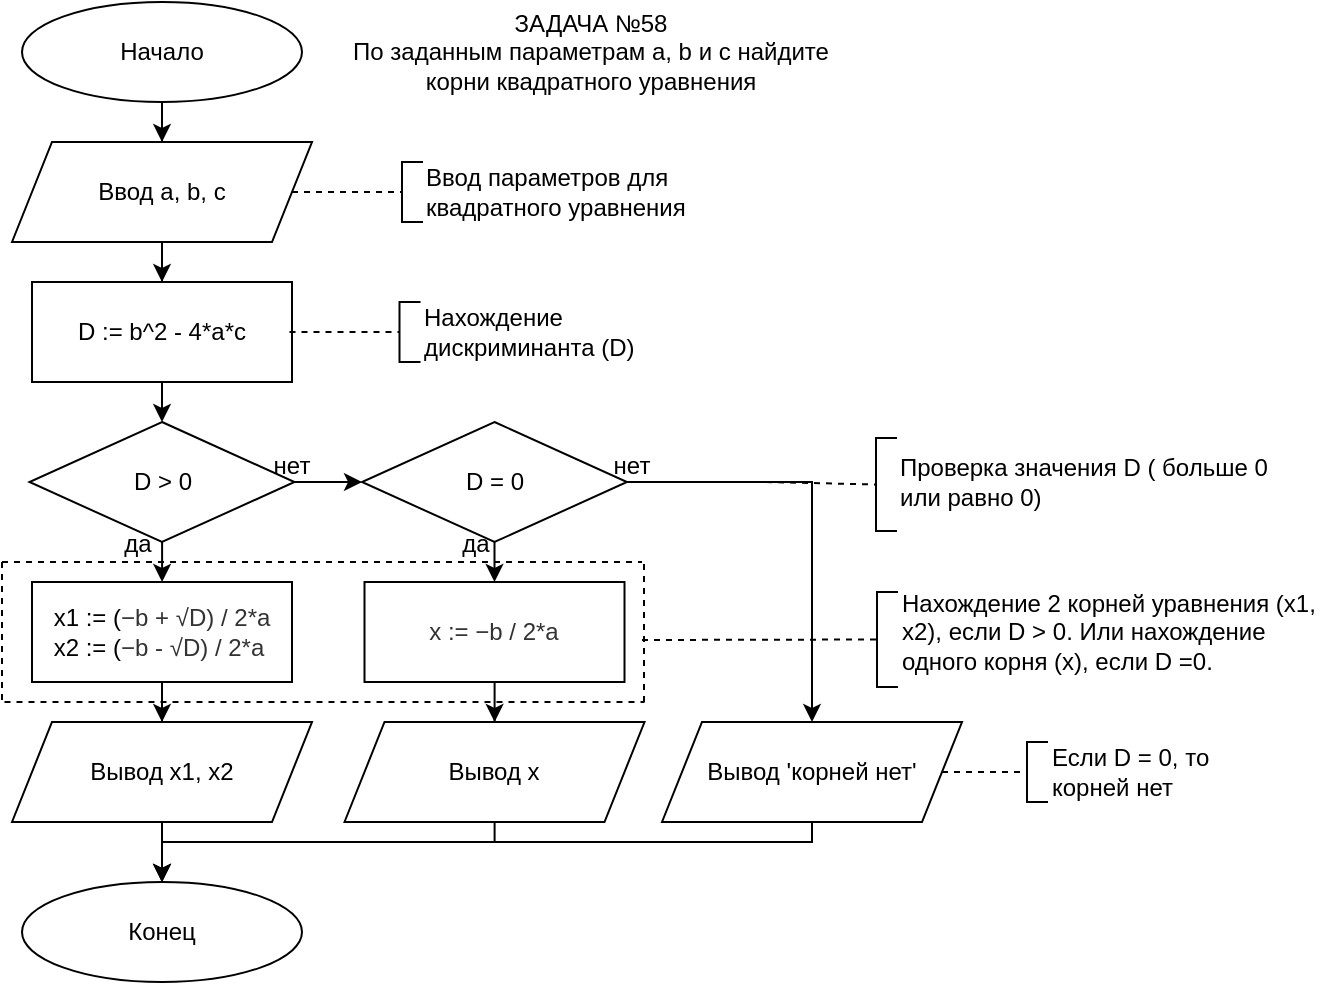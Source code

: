 <mxfile version="25.0.3">
  <diagram name="Страница — 1" id="q7YFhV1bXRWW1fUIAIux">
    <mxGraphModel dx="1290" dy="567" grid="1" gridSize="10" guides="1" tooltips="1" connect="1" arrows="1" fold="1" page="1" pageScale="1" pageWidth="827" pageHeight="1169" math="0" shadow="0">
      <root>
        <mxCell id="0" />
        <mxCell id="1" parent="0" />
        <mxCell id="elJjlRm6JyyPoK9hh2Qn-6" style="edgeStyle=orthogonalEdgeStyle;rounded=0;orthogonalLoop=1;jettySize=auto;html=1;" parent="1" source="elJjlRm6JyyPoK9hh2Qn-1" target="elJjlRm6JyyPoK9hh2Qn-2" edge="1">
          <mxGeometry relative="1" as="geometry" />
        </mxCell>
        <mxCell id="elJjlRm6JyyPoK9hh2Qn-1" value="Начало" style="ellipse;whiteSpace=wrap;html=1;" parent="1" vertex="1">
          <mxGeometry x="100" y="60" width="140" height="50" as="geometry" />
        </mxCell>
        <mxCell id="elJjlRm6JyyPoK9hh2Qn-7" style="edgeStyle=orthogonalEdgeStyle;rounded=0;orthogonalLoop=1;jettySize=auto;html=1;" parent="1" source="elJjlRm6JyyPoK9hh2Qn-2" target="elJjlRm6JyyPoK9hh2Qn-3" edge="1">
          <mxGeometry relative="1" as="geometry" />
        </mxCell>
        <mxCell id="elJjlRm6JyyPoK9hh2Qn-2" value="Ввод a, b, c" style="shape=parallelogram;perimeter=parallelogramPerimeter;whiteSpace=wrap;html=1;fixedSize=1;" parent="1" vertex="1">
          <mxGeometry x="95" y="130" width="150" height="50" as="geometry" />
        </mxCell>
        <mxCell id="elJjlRm6JyyPoK9hh2Qn-26" style="edgeStyle=orthogonalEdgeStyle;rounded=0;orthogonalLoop=1;jettySize=auto;html=1;" parent="1" source="elJjlRm6JyyPoK9hh2Qn-3" target="elJjlRm6JyyPoK9hh2Qn-8" edge="1">
          <mxGeometry relative="1" as="geometry" />
        </mxCell>
        <mxCell id="elJjlRm6JyyPoK9hh2Qn-3" value="D := b^2 - 4*a*c" style="rounded=0;whiteSpace=wrap;html=1;" parent="1" vertex="1">
          <mxGeometry x="105" y="200" width="130" height="50" as="geometry" />
        </mxCell>
        <mxCell id="elJjlRm6JyyPoK9hh2Qn-11" style="edgeStyle=orthogonalEdgeStyle;rounded=0;orthogonalLoop=1;jettySize=auto;html=1;" parent="1" source="elJjlRm6JyyPoK9hh2Qn-8" target="elJjlRm6JyyPoK9hh2Qn-10" edge="1">
          <mxGeometry relative="1" as="geometry" />
        </mxCell>
        <mxCell id="elJjlRm6JyyPoK9hh2Qn-13" style="edgeStyle=orthogonalEdgeStyle;rounded=0;orthogonalLoop=1;jettySize=auto;html=1;" parent="1" source="elJjlRm6JyyPoK9hh2Qn-8" target="elJjlRm6JyyPoK9hh2Qn-12" edge="1">
          <mxGeometry relative="1" as="geometry" />
        </mxCell>
        <mxCell id="elJjlRm6JyyPoK9hh2Qn-8" value="D &amp;gt; 0" style="rhombus;whiteSpace=wrap;html=1;" parent="1" vertex="1">
          <mxGeometry x="103.75" y="270" width="132.5" height="60" as="geometry" />
        </mxCell>
        <mxCell id="elJjlRm6JyyPoK9hh2Qn-17" style="edgeStyle=orthogonalEdgeStyle;rounded=0;orthogonalLoop=1;jettySize=auto;html=1;" parent="1" source="elJjlRm6JyyPoK9hh2Qn-10" target="elJjlRm6JyyPoK9hh2Qn-16" edge="1">
          <mxGeometry relative="1" as="geometry" />
        </mxCell>
        <mxCell id="elJjlRm6JyyPoK9hh2Qn-21" style="edgeStyle=orthogonalEdgeStyle;rounded=0;orthogonalLoop=1;jettySize=auto;html=1;" parent="1" source="elJjlRm6JyyPoK9hh2Qn-10" target="elJjlRm6JyyPoK9hh2Qn-20" edge="1">
          <mxGeometry relative="1" as="geometry" />
        </mxCell>
        <mxCell id="elJjlRm6JyyPoK9hh2Qn-10" value="D = 0" style="rhombus;whiteSpace=wrap;html=1;" parent="1" vertex="1">
          <mxGeometry x="270" y="270" width="132.5" height="60" as="geometry" />
        </mxCell>
        <mxCell id="elJjlRm6JyyPoK9hh2Qn-15" style="edgeStyle=orthogonalEdgeStyle;rounded=0;orthogonalLoop=1;jettySize=auto;html=1;" parent="1" source="elJjlRm6JyyPoK9hh2Qn-12" target="elJjlRm6JyyPoK9hh2Qn-14" edge="1">
          <mxGeometry relative="1" as="geometry" />
        </mxCell>
        <mxCell id="elJjlRm6JyyPoK9hh2Qn-12" value="&lt;div style=&quot;text-align: left;&quot;&gt;&lt;span style=&quot;background-color: initial;&quot;&gt;x1 := (&lt;/span&gt;&lt;span style=&quot;color: rgb(51, 51, 51); background-color: rgb(255, 255, 255);&quot;&gt;−b + √D) / 2*a&lt;/span&gt;&lt;/div&gt;&lt;div style=&quot;text-align: left;&quot;&gt;x2 := (&lt;span style=&quot;color: rgb(51, 51, 51); background-color: rgb(255, 255, 255);&quot;&gt;−b - √D) / 2*a&lt;/span&gt;&lt;font style=&quot;font-size: 12px;&quot; face=&quot;Helvetica&quot;&gt;&lt;span style=&quot;color: rgb(51, 51, 51); text-align: left; background-color: rgb(255, 255, 255);&quot;&gt;&lt;br&gt;&lt;/span&gt;&lt;/font&gt;&lt;/div&gt;" style="rounded=0;whiteSpace=wrap;html=1;" parent="1" vertex="1">
          <mxGeometry x="105" y="350" width="130" height="50" as="geometry" />
        </mxCell>
        <mxCell id="elJjlRm6JyyPoK9hh2Qn-27" style="edgeStyle=orthogonalEdgeStyle;rounded=0;orthogonalLoop=1;jettySize=auto;html=1;" parent="1" source="elJjlRm6JyyPoK9hh2Qn-14" target="elJjlRm6JyyPoK9hh2Qn-4" edge="1">
          <mxGeometry relative="1" as="geometry" />
        </mxCell>
        <mxCell id="elJjlRm6JyyPoK9hh2Qn-14" value="Вывод x1, x2" style="shape=parallelogram;perimeter=parallelogramPerimeter;whiteSpace=wrap;html=1;fixedSize=1;" parent="1" vertex="1">
          <mxGeometry x="95" y="420" width="150" height="50" as="geometry" />
        </mxCell>
        <mxCell id="elJjlRm6JyyPoK9hh2Qn-19" style="edgeStyle=orthogonalEdgeStyle;rounded=0;orthogonalLoop=1;jettySize=auto;html=1;" parent="1" source="elJjlRm6JyyPoK9hh2Qn-16" target="elJjlRm6JyyPoK9hh2Qn-18" edge="1">
          <mxGeometry relative="1" as="geometry" />
        </mxCell>
        <mxCell id="elJjlRm6JyyPoK9hh2Qn-16" value="&lt;div style=&quot;text-align: left;&quot;&gt;&lt;span style=&quot;background-color: rgb(255, 255, 255); color: rgb(51, 51, 51);&quot;&gt;&lt;font face=&quot;Helvetica&quot; style=&quot;font-size: 12px;&quot;&gt;x := −b / 2*a&lt;/font&gt;&lt;/span&gt;&lt;/div&gt;" style="rounded=0;whiteSpace=wrap;html=1;" parent="1" vertex="1">
          <mxGeometry x="271.25" y="350" width="130" height="50" as="geometry" />
        </mxCell>
        <mxCell id="elJjlRm6JyyPoK9hh2Qn-28" style="edgeStyle=orthogonalEdgeStyle;rounded=0;orthogonalLoop=1;jettySize=auto;html=1;entryX=0.5;entryY=0;entryDx=0;entryDy=0;" parent="1" source="elJjlRm6JyyPoK9hh2Qn-18" target="elJjlRm6JyyPoK9hh2Qn-4" edge="1">
          <mxGeometry relative="1" as="geometry">
            <Array as="points">
              <mxPoint x="336" y="480" />
              <mxPoint x="170" y="480" />
            </Array>
          </mxGeometry>
        </mxCell>
        <mxCell id="elJjlRm6JyyPoK9hh2Qn-18" value="Вывод x" style="shape=parallelogram;perimeter=parallelogramPerimeter;whiteSpace=wrap;html=1;fixedSize=1;" parent="1" vertex="1">
          <mxGeometry x="261.25" y="420" width="150" height="50" as="geometry" />
        </mxCell>
        <mxCell id="elJjlRm6JyyPoK9hh2Qn-29" style="edgeStyle=orthogonalEdgeStyle;rounded=0;orthogonalLoop=1;jettySize=auto;html=1;" parent="1" source="elJjlRm6JyyPoK9hh2Qn-20" target="elJjlRm6JyyPoK9hh2Qn-4" edge="1">
          <mxGeometry relative="1" as="geometry">
            <Array as="points">
              <mxPoint x="495" y="480" />
              <mxPoint x="170" y="480" />
            </Array>
          </mxGeometry>
        </mxCell>
        <mxCell id="elJjlRm6JyyPoK9hh2Qn-20" value="Вывод &#39;корней нет&#39;" style="shape=parallelogram;perimeter=parallelogramPerimeter;whiteSpace=wrap;html=1;fixedSize=1;" parent="1" vertex="1">
          <mxGeometry x="420" y="420" width="150" height="50" as="geometry" />
        </mxCell>
        <mxCell id="elJjlRm6JyyPoK9hh2Qn-4" value="Конец" style="ellipse;whiteSpace=wrap;html=1;" parent="1" vertex="1">
          <mxGeometry x="100" y="500" width="140" height="50" as="geometry" />
        </mxCell>
        <mxCell id="elJjlRm6JyyPoK9hh2Qn-30" value="да" style="text;html=1;align=center;verticalAlign=middle;whiteSpace=wrap;rounded=0;" parent="1" vertex="1">
          <mxGeometry x="148" y="326" width="20" height="10" as="geometry" />
        </mxCell>
        <mxCell id="elJjlRm6JyyPoK9hh2Qn-31" value="да" style="text;html=1;align=center;verticalAlign=middle;whiteSpace=wrap;rounded=0;" parent="1" vertex="1">
          <mxGeometry x="317" y="326" width="20" height="10" as="geometry" />
        </mxCell>
        <mxCell id="elJjlRm6JyyPoK9hh2Qn-33" value="нет" style="text;html=1;align=center;verticalAlign=middle;whiteSpace=wrap;rounded=0;" parent="1" vertex="1">
          <mxGeometry x="390" y="287" width="30" height="10" as="geometry" />
        </mxCell>
        <mxCell id="elJjlRm6JyyPoK9hh2Qn-37" value="нет" style="text;html=1;align=center;verticalAlign=middle;whiteSpace=wrap;rounded=0;" parent="1" vertex="1">
          <mxGeometry x="220" y="287" width="30" height="10" as="geometry" />
        </mxCell>
        <mxCell id="elJjlRm6JyyPoK9hh2Qn-38" value="" style="group" parent="1" vertex="1" connectable="0">
          <mxGeometry x="290" y="140" width="150" height="30" as="geometry" />
        </mxCell>
        <mxCell id="elJjlRm6JyyPoK9hh2Qn-39" value="" style="shape=partialRectangle;whiteSpace=wrap;html=1;bottom=1;right=1;left=1;top=0;fillColor=none;routingCenterX=-0.5;rotation=90;" parent="elJjlRm6JyyPoK9hh2Qn-38" vertex="1">
          <mxGeometry x="-10" y="10" width="30" height="10" as="geometry" />
        </mxCell>
        <mxCell id="elJjlRm6JyyPoK9hh2Qn-41" value="Ввод параметров для квадратного уравнения" style="text;html=1;align=left;verticalAlign=middle;whiteSpace=wrap;rounded=0;" parent="elJjlRm6JyyPoK9hh2Qn-38" vertex="1">
          <mxGeometry x="10" width="140" height="30" as="geometry" />
        </mxCell>
        <mxCell id="elJjlRm6JyyPoK9hh2Qn-40" value="" style="endArrow=none;dashed=1;html=1;rounded=0;entryX=0.5;entryY=1;entryDx=0;entryDy=0;" parent="1" source="elJjlRm6JyyPoK9hh2Qn-2" target="elJjlRm6JyyPoK9hh2Qn-39" edge="1">
          <mxGeometry width="50" height="50" relative="1" as="geometry">
            <mxPoint x="500" y="410" as="sourcePoint" />
            <mxPoint x="550" y="360" as="targetPoint" />
          </mxGeometry>
        </mxCell>
        <mxCell id="elJjlRm6JyyPoK9hh2Qn-43" value="" style="shape=partialRectangle;whiteSpace=wrap;html=1;bottom=1;right=1;left=1;top=0;fillColor=none;routingCenterX=-0.5;rotation=90;" parent="1" vertex="1">
          <mxGeometry x="278.75" y="220" width="30" height="10" as="geometry" />
        </mxCell>
        <mxCell id="elJjlRm6JyyPoK9hh2Qn-44" value="Нахождение дискриминанта (D)" style="text;html=1;align=left;verticalAlign=middle;whiteSpace=wrap;rounded=0;" parent="1" vertex="1">
          <mxGeometry x="298.75" y="210" width="140" height="30" as="geometry" />
        </mxCell>
        <mxCell id="elJjlRm6JyyPoK9hh2Qn-45" value="" style="endArrow=none;dashed=1;html=1;rounded=0;entryX=0.5;entryY=1;entryDx=0;entryDy=0;" parent="1" target="elJjlRm6JyyPoK9hh2Qn-43" edge="1">
          <mxGeometry width="50" height="50" relative="1" as="geometry">
            <mxPoint x="233.75" y="225" as="sourcePoint" />
            <mxPoint x="548.75" y="430" as="targetPoint" />
          </mxGeometry>
        </mxCell>
        <mxCell id="elJjlRm6JyyPoK9hh2Qn-48" value="" style="shape=partialRectangle;whiteSpace=wrap;html=1;bottom=1;right=1;left=1;top=0;fillColor=none;routingCenterX=-0.5;rotation=90;" parent="1" vertex="1">
          <mxGeometry x="508.75" y="296.25" width="46.5" height="10" as="geometry" />
        </mxCell>
        <mxCell id="elJjlRm6JyyPoK9hh2Qn-49" value="Проверка значения D ( больше 0 или равно 0)" style="text;html=1;align=left;verticalAlign=middle;whiteSpace=wrap;rounded=0;" parent="1" vertex="1">
          <mxGeometry x="537" y="285" width="203" height="30" as="geometry" />
        </mxCell>
        <mxCell id="elJjlRm6JyyPoK9hh2Qn-50" value="" style="endArrow=none;dashed=1;html=1;rounded=0;entryX=0.5;entryY=1;entryDx=0;entryDy=0;" parent="1" target="elJjlRm6JyyPoK9hh2Qn-48" edge="1">
          <mxGeometry width="50" height="50" relative="1" as="geometry">
            <mxPoint x="472" y="300" as="sourcePoint" />
            <mxPoint x="787" y="505" as="targetPoint" />
          </mxGeometry>
        </mxCell>
        <mxCell id="elJjlRm6JyyPoK9hh2Qn-53" value="" style="endArrow=none;dashed=1;html=1;rounded=0;" parent="1" edge="1">
          <mxGeometry width="50" height="50" relative="1" as="geometry">
            <mxPoint x="90" y="340" as="sourcePoint" />
            <mxPoint x="410" y="340" as="targetPoint" />
          </mxGeometry>
        </mxCell>
        <mxCell id="elJjlRm6JyyPoK9hh2Qn-54" value="" style="endArrow=none;dashed=1;html=1;rounded=0;" parent="1" edge="1">
          <mxGeometry width="50" height="50" relative="1" as="geometry">
            <mxPoint x="91.25" y="410" as="sourcePoint" />
            <mxPoint x="411.25" y="410" as="targetPoint" />
          </mxGeometry>
        </mxCell>
        <mxCell id="elJjlRm6JyyPoK9hh2Qn-55" value="" style="endArrow=none;dashed=1;html=1;rounded=0;" parent="1" edge="1">
          <mxGeometry width="50" height="50" relative="1" as="geometry">
            <mxPoint x="411" y="410" as="sourcePoint" />
            <mxPoint x="411" y="340" as="targetPoint" />
          </mxGeometry>
        </mxCell>
        <mxCell id="elJjlRm6JyyPoK9hh2Qn-56" value="" style="endArrow=none;dashed=1;html=1;rounded=0;" parent="1" edge="1">
          <mxGeometry width="50" height="50" relative="1" as="geometry">
            <mxPoint x="90" y="409" as="sourcePoint" />
            <mxPoint x="90" y="339" as="targetPoint" />
          </mxGeometry>
        </mxCell>
        <mxCell id="elJjlRm6JyyPoK9hh2Qn-57" value="" style="shape=partialRectangle;whiteSpace=wrap;html=1;bottom=1;right=1;left=1;top=0;fillColor=none;routingCenterX=-0.5;rotation=90;" parent="1" vertex="1">
          <mxGeometry x="508.75" y="373.75" width="47.5" height="10" as="geometry" />
        </mxCell>
        <mxCell id="elJjlRm6JyyPoK9hh2Qn-58" value="Нахождение 2 корней уравнения (x1, x2), если D &amp;gt; 0. Или нахождение одного корня (x), если D =0." style="text;html=1;align=left;verticalAlign=middle;whiteSpace=wrap;rounded=0;" parent="1" vertex="1">
          <mxGeometry x="537.5" y="360" width="215" height="30" as="geometry" />
        </mxCell>
        <mxCell id="elJjlRm6JyyPoK9hh2Qn-59" value="" style="endArrow=none;dashed=1;html=1;rounded=0;entryX=0.5;entryY=1;entryDx=0;entryDy=0;" parent="1" target="elJjlRm6JyyPoK9hh2Qn-57" edge="1">
          <mxGeometry width="50" height="50" relative="1" as="geometry">
            <mxPoint x="410" y="379" as="sourcePoint" />
            <mxPoint x="785" y="580" as="targetPoint" />
          </mxGeometry>
        </mxCell>
        <mxCell id="elJjlRm6JyyPoK9hh2Qn-62" value="" style="shape=partialRectangle;whiteSpace=wrap;html=1;bottom=1;right=1;left=1;top=0;fillColor=none;routingCenterX=-0.5;rotation=90;" parent="1" vertex="1">
          <mxGeometry x="592.5" y="440" width="30" height="10" as="geometry" />
        </mxCell>
        <mxCell id="elJjlRm6JyyPoK9hh2Qn-63" value="Если D = 0, то корней нет" style="text;html=1;align=left;verticalAlign=middle;whiteSpace=wrap;rounded=0;" parent="1" vertex="1">
          <mxGeometry x="612.5" y="430" width="87.5" height="30" as="geometry" />
        </mxCell>
        <mxCell id="elJjlRm6JyyPoK9hh2Qn-64" value="" style="endArrow=none;dashed=1;html=1;rounded=0;entryX=0.5;entryY=1;entryDx=0;entryDy=0;" parent="1" source="elJjlRm6JyyPoK9hh2Qn-20" target="elJjlRm6JyyPoK9hh2Qn-62" edge="1">
          <mxGeometry width="50" height="50" relative="1" as="geometry">
            <mxPoint x="547.5" y="445" as="sourcePoint" />
            <mxPoint x="862.5" y="650" as="targetPoint" />
          </mxGeometry>
        </mxCell>
        <mxCell id="cIh-s9w171d_n9dRuUUc-1" value="ЗАДАЧА №58&lt;div&gt;По заданным параметрам a, b и с найдите корни квадратного уравнения&lt;br&gt;&lt;/div&gt;" style="text;html=1;align=center;verticalAlign=middle;whiteSpace=wrap;rounded=0;" parent="1" vertex="1">
          <mxGeometry x="250" y="70" width="268.75" height="30" as="geometry" />
        </mxCell>
      </root>
    </mxGraphModel>
  </diagram>
</mxfile>
